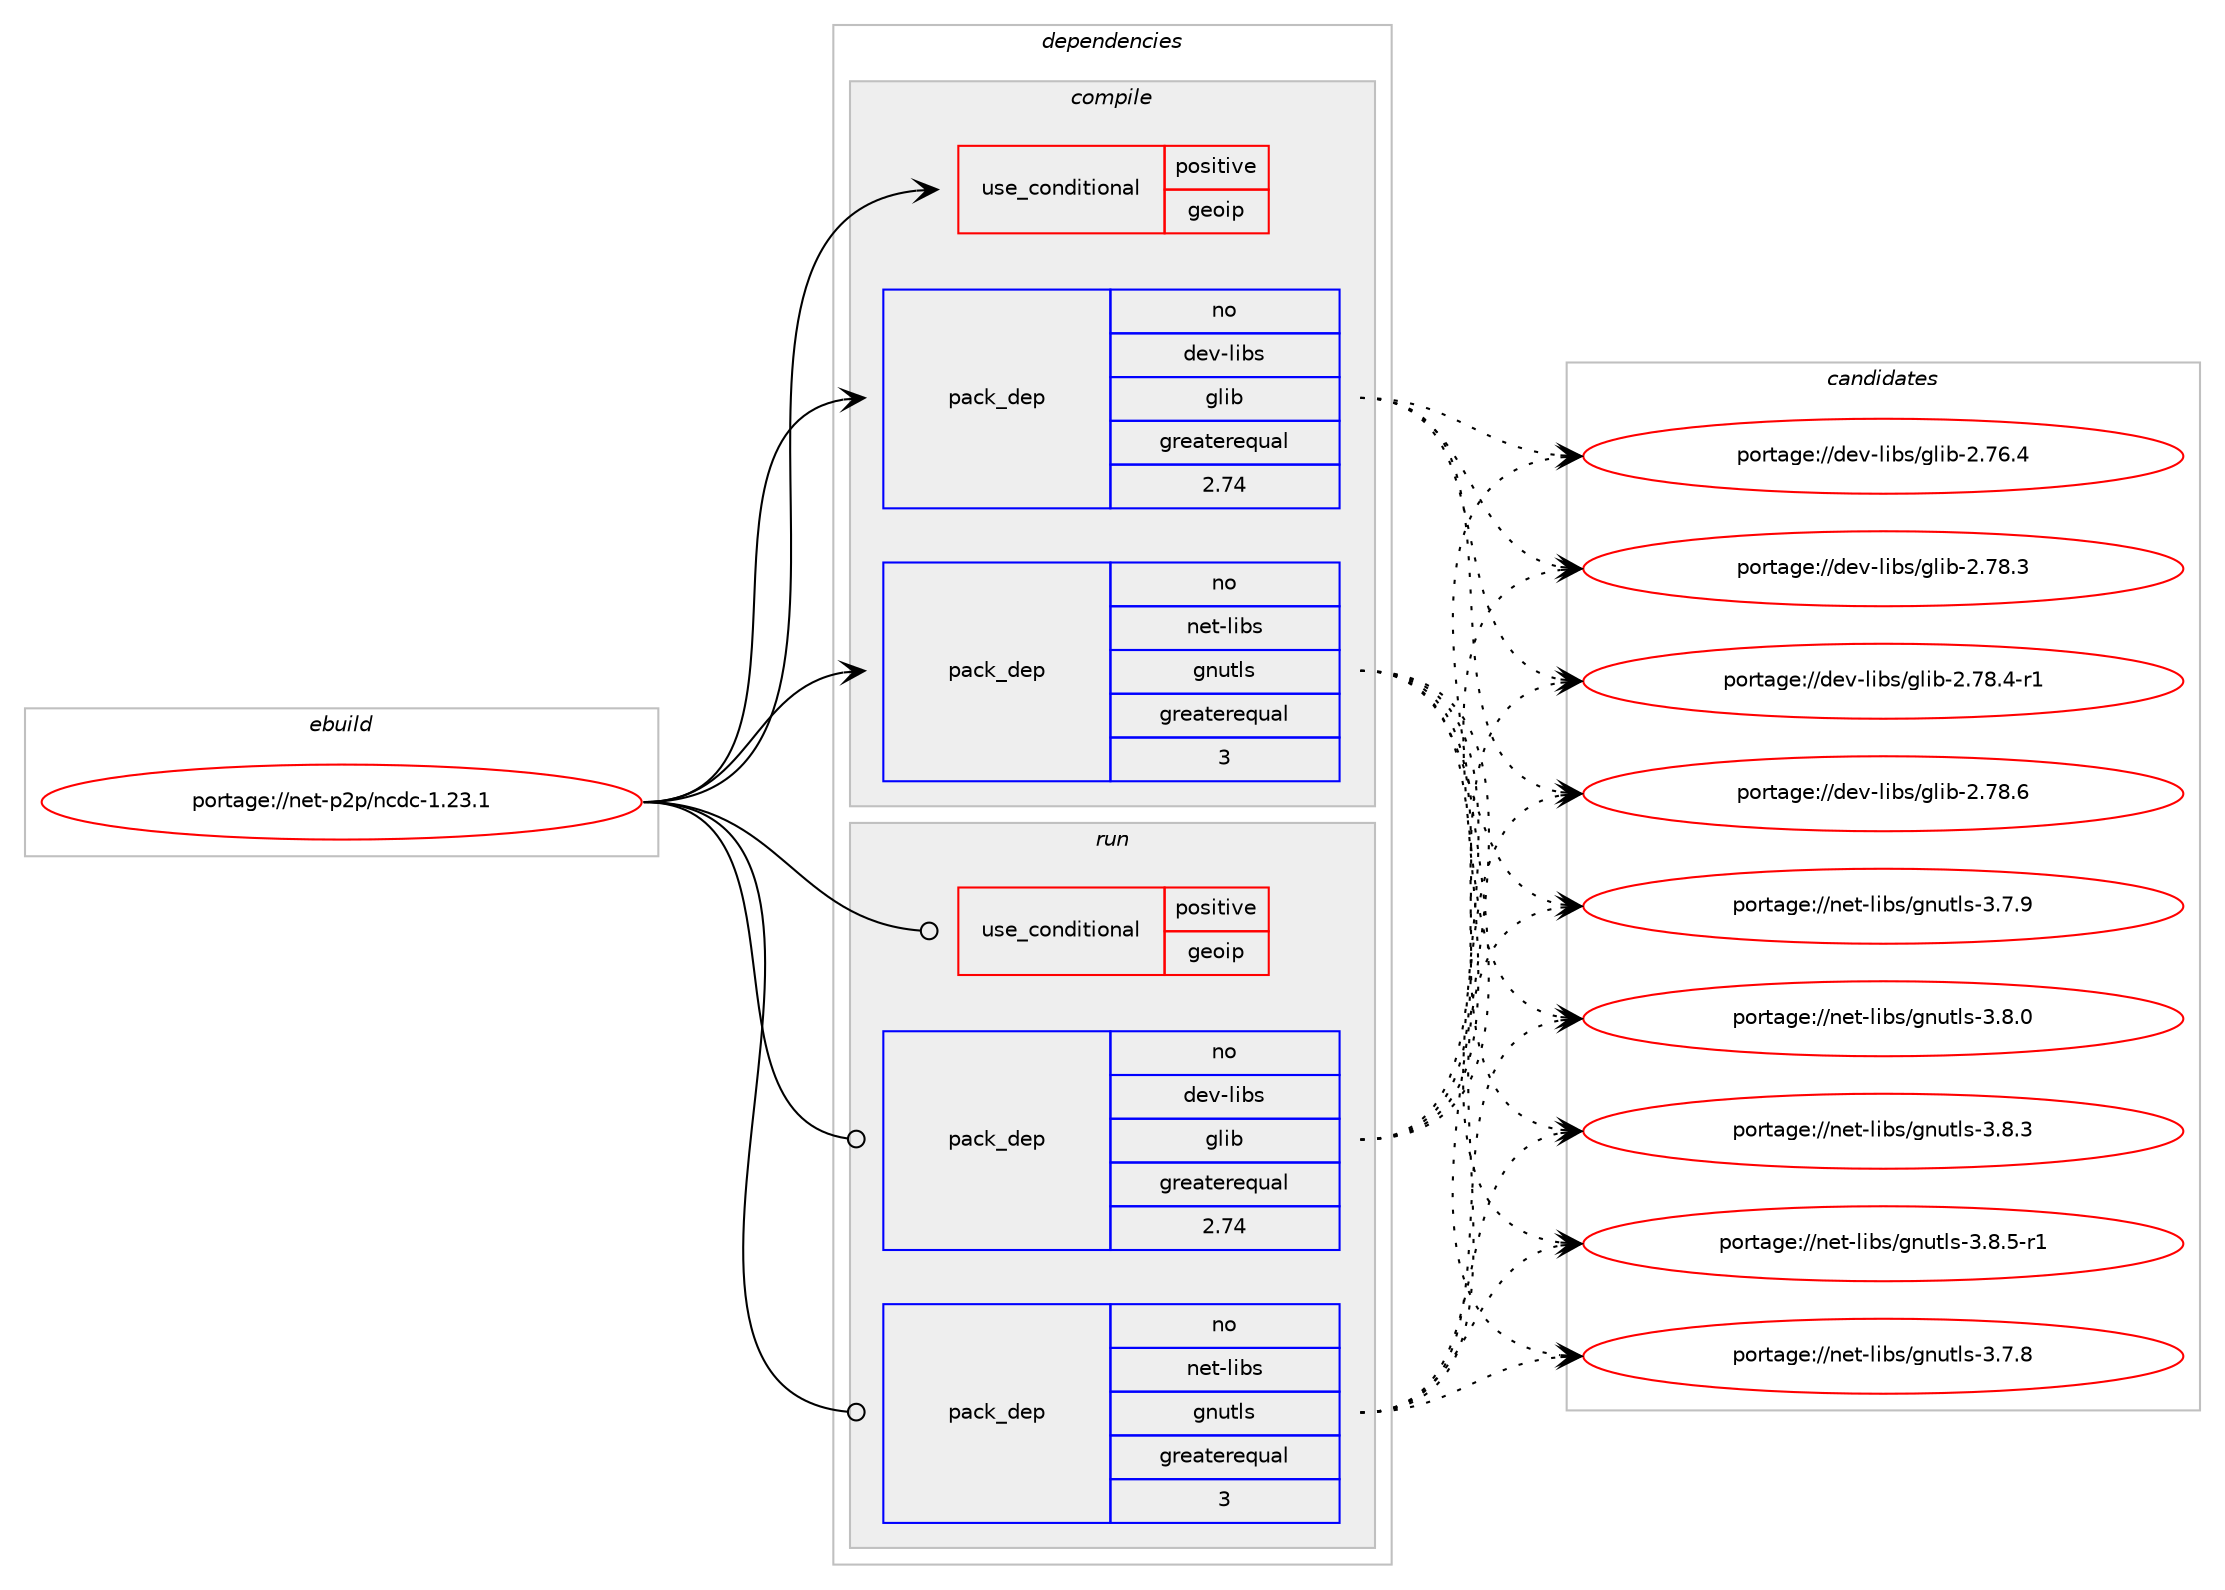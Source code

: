 digraph prolog {

# *************
# Graph options
# *************

newrank=true;
concentrate=true;
compound=true;
graph [rankdir=LR,fontname=Helvetica,fontsize=10,ranksep=1.5];#, ranksep=2.5, nodesep=0.2];
edge  [arrowhead=vee];
node  [fontname=Helvetica,fontsize=10];

# **********
# The ebuild
# **********

subgraph cluster_leftcol {
color=gray;
rank=same;
label=<<i>ebuild</i>>;
id [label="portage://net-p2p/ncdc-1.23.1", color=red, width=4, href="../net-p2p/ncdc-1.23.1.svg"];
}

# ****************
# The dependencies
# ****************

subgraph cluster_midcol {
color=gray;
label=<<i>dependencies</i>>;
subgraph cluster_compile {
fillcolor="#eeeeee";
style=filled;
label=<<i>compile</i>>;
subgraph cond98153 {
dependency193288 [label=<<TABLE BORDER="0" CELLBORDER="1" CELLSPACING="0" CELLPADDING="4"><TR><TD ROWSPAN="3" CELLPADDING="10">use_conditional</TD></TR><TR><TD>positive</TD></TR><TR><TD>geoip</TD></TR></TABLE>>, shape=none, color=red];
# *** BEGIN UNKNOWN DEPENDENCY TYPE (TODO) ***
# dependency193288 -> package_dependency(portage://net-p2p/ncdc-1.23.1,install,no,dev-libs,libmaxminddb,none,[,,],any_same_slot,[])
# *** END UNKNOWN DEPENDENCY TYPE (TODO) ***

}
id:e -> dependency193288:w [weight=20,style="solid",arrowhead="vee"];
# *** BEGIN UNKNOWN DEPENDENCY TYPE (TODO) ***
# id -> package_dependency(portage://net-p2p/ncdc-1.23.1,install,no,app-arch,bzip2,none,[,,],[],[])
# *** END UNKNOWN DEPENDENCY TYPE (TODO) ***

# *** BEGIN UNKNOWN DEPENDENCY TYPE (TODO) ***
# id -> package_dependency(portage://net-p2p/ncdc-1.23.1,install,no,dev-db,sqlite,none,[,,],[slot(3)],[])
# *** END UNKNOWN DEPENDENCY TYPE (TODO) ***

subgraph pack92441 {
dependency193289 [label=<<TABLE BORDER="0" CELLBORDER="1" CELLSPACING="0" CELLPADDING="4" WIDTH="220"><TR><TD ROWSPAN="6" CELLPADDING="30">pack_dep</TD></TR><TR><TD WIDTH="110">no</TD></TR><TR><TD>dev-libs</TD></TR><TR><TD>glib</TD></TR><TR><TD>greaterequal</TD></TR><TR><TD>2.74</TD></TR></TABLE>>, shape=none, color=blue];
}
id:e -> dependency193289:w [weight=20,style="solid",arrowhead="vee"];
subgraph pack92442 {
dependency193290 [label=<<TABLE BORDER="0" CELLBORDER="1" CELLSPACING="0" CELLPADDING="4" WIDTH="220"><TR><TD ROWSPAN="6" CELLPADDING="30">pack_dep</TD></TR><TR><TD WIDTH="110">no</TD></TR><TR><TD>net-libs</TD></TR><TR><TD>gnutls</TD></TR><TR><TD>greaterequal</TD></TR><TR><TD>3</TD></TR></TABLE>>, shape=none, color=blue];
}
id:e -> dependency193290:w [weight=20,style="solid",arrowhead="vee"];
# *** BEGIN UNKNOWN DEPENDENCY TYPE (TODO) ***
# id -> package_dependency(portage://net-p2p/ncdc-1.23.1,install,no,sys-libs,ncurses,none,[,,],any_same_slot,[use(enable(unicode),positive)])
# *** END UNKNOWN DEPENDENCY TYPE (TODO) ***

# *** BEGIN UNKNOWN DEPENDENCY TYPE (TODO) ***
# id -> package_dependency(portage://net-p2p/ncdc-1.23.1,install,no,sys-libs,zlib,none,[,,],[],[])
# *** END UNKNOWN DEPENDENCY TYPE (TODO) ***

}
subgraph cluster_compileandrun {
fillcolor="#eeeeee";
style=filled;
label=<<i>compile and run</i>>;
}
subgraph cluster_run {
fillcolor="#eeeeee";
style=filled;
label=<<i>run</i>>;
subgraph cond98154 {
dependency193291 [label=<<TABLE BORDER="0" CELLBORDER="1" CELLSPACING="0" CELLPADDING="4"><TR><TD ROWSPAN="3" CELLPADDING="10">use_conditional</TD></TR><TR><TD>positive</TD></TR><TR><TD>geoip</TD></TR></TABLE>>, shape=none, color=red];
# *** BEGIN UNKNOWN DEPENDENCY TYPE (TODO) ***
# dependency193291 -> package_dependency(portage://net-p2p/ncdc-1.23.1,run,no,dev-libs,libmaxminddb,none,[,,],any_same_slot,[])
# *** END UNKNOWN DEPENDENCY TYPE (TODO) ***

}
id:e -> dependency193291:w [weight=20,style="solid",arrowhead="odot"];
# *** BEGIN UNKNOWN DEPENDENCY TYPE (TODO) ***
# id -> package_dependency(portage://net-p2p/ncdc-1.23.1,run,no,app-arch,bzip2,none,[,,],[],[])
# *** END UNKNOWN DEPENDENCY TYPE (TODO) ***

# *** BEGIN UNKNOWN DEPENDENCY TYPE (TODO) ***
# id -> package_dependency(portage://net-p2p/ncdc-1.23.1,run,no,dev-db,sqlite,none,[,,],[slot(3)],[])
# *** END UNKNOWN DEPENDENCY TYPE (TODO) ***

subgraph pack92443 {
dependency193292 [label=<<TABLE BORDER="0" CELLBORDER="1" CELLSPACING="0" CELLPADDING="4" WIDTH="220"><TR><TD ROWSPAN="6" CELLPADDING="30">pack_dep</TD></TR><TR><TD WIDTH="110">no</TD></TR><TR><TD>dev-libs</TD></TR><TR><TD>glib</TD></TR><TR><TD>greaterequal</TD></TR><TR><TD>2.74</TD></TR></TABLE>>, shape=none, color=blue];
}
id:e -> dependency193292:w [weight=20,style="solid",arrowhead="odot"];
subgraph pack92444 {
dependency193293 [label=<<TABLE BORDER="0" CELLBORDER="1" CELLSPACING="0" CELLPADDING="4" WIDTH="220"><TR><TD ROWSPAN="6" CELLPADDING="30">pack_dep</TD></TR><TR><TD WIDTH="110">no</TD></TR><TR><TD>net-libs</TD></TR><TR><TD>gnutls</TD></TR><TR><TD>greaterequal</TD></TR><TR><TD>3</TD></TR></TABLE>>, shape=none, color=blue];
}
id:e -> dependency193293:w [weight=20,style="solid",arrowhead="odot"];
# *** BEGIN UNKNOWN DEPENDENCY TYPE (TODO) ***
# id -> package_dependency(portage://net-p2p/ncdc-1.23.1,run,no,sys-libs,ncurses,none,[,,],any_same_slot,[use(enable(unicode),positive)])
# *** END UNKNOWN DEPENDENCY TYPE (TODO) ***

# *** BEGIN UNKNOWN DEPENDENCY TYPE (TODO) ***
# id -> package_dependency(portage://net-p2p/ncdc-1.23.1,run,no,sys-libs,zlib,none,[,,],[],[])
# *** END UNKNOWN DEPENDENCY TYPE (TODO) ***

}
}

# **************
# The candidates
# **************

subgraph cluster_choices {
rank=same;
color=gray;
label=<<i>candidates</i>>;

subgraph choice92441 {
color=black;
nodesep=1;
choice1001011184510810598115471031081059845504655544652 [label="portage://dev-libs/glib-2.76.4", color=red, width=4,href="../dev-libs/glib-2.76.4.svg"];
choice1001011184510810598115471031081059845504655564651 [label="portage://dev-libs/glib-2.78.3", color=red, width=4,href="../dev-libs/glib-2.78.3.svg"];
choice10010111845108105981154710310810598455046555646524511449 [label="portage://dev-libs/glib-2.78.4-r1", color=red, width=4,href="../dev-libs/glib-2.78.4-r1.svg"];
choice1001011184510810598115471031081059845504655564654 [label="portage://dev-libs/glib-2.78.6", color=red, width=4,href="../dev-libs/glib-2.78.6.svg"];
dependency193289:e -> choice1001011184510810598115471031081059845504655544652:w [style=dotted,weight="100"];
dependency193289:e -> choice1001011184510810598115471031081059845504655564651:w [style=dotted,weight="100"];
dependency193289:e -> choice10010111845108105981154710310810598455046555646524511449:w [style=dotted,weight="100"];
dependency193289:e -> choice1001011184510810598115471031081059845504655564654:w [style=dotted,weight="100"];
}
subgraph choice92442 {
color=black;
nodesep=1;
choice110101116451081059811547103110117116108115455146554656 [label="portage://net-libs/gnutls-3.7.8", color=red, width=4,href="../net-libs/gnutls-3.7.8.svg"];
choice110101116451081059811547103110117116108115455146554657 [label="portage://net-libs/gnutls-3.7.9", color=red, width=4,href="../net-libs/gnutls-3.7.9.svg"];
choice110101116451081059811547103110117116108115455146564648 [label="portage://net-libs/gnutls-3.8.0", color=red, width=4,href="../net-libs/gnutls-3.8.0.svg"];
choice110101116451081059811547103110117116108115455146564651 [label="portage://net-libs/gnutls-3.8.3", color=red, width=4,href="../net-libs/gnutls-3.8.3.svg"];
choice1101011164510810598115471031101171161081154551465646534511449 [label="portage://net-libs/gnutls-3.8.5-r1", color=red, width=4,href="../net-libs/gnutls-3.8.5-r1.svg"];
dependency193290:e -> choice110101116451081059811547103110117116108115455146554656:w [style=dotted,weight="100"];
dependency193290:e -> choice110101116451081059811547103110117116108115455146554657:w [style=dotted,weight="100"];
dependency193290:e -> choice110101116451081059811547103110117116108115455146564648:w [style=dotted,weight="100"];
dependency193290:e -> choice110101116451081059811547103110117116108115455146564651:w [style=dotted,weight="100"];
dependency193290:e -> choice1101011164510810598115471031101171161081154551465646534511449:w [style=dotted,weight="100"];
}
subgraph choice92443 {
color=black;
nodesep=1;
choice1001011184510810598115471031081059845504655544652 [label="portage://dev-libs/glib-2.76.4", color=red, width=4,href="../dev-libs/glib-2.76.4.svg"];
choice1001011184510810598115471031081059845504655564651 [label="portage://dev-libs/glib-2.78.3", color=red, width=4,href="../dev-libs/glib-2.78.3.svg"];
choice10010111845108105981154710310810598455046555646524511449 [label="portage://dev-libs/glib-2.78.4-r1", color=red, width=4,href="../dev-libs/glib-2.78.4-r1.svg"];
choice1001011184510810598115471031081059845504655564654 [label="portage://dev-libs/glib-2.78.6", color=red, width=4,href="../dev-libs/glib-2.78.6.svg"];
dependency193292:e -> choice1001011184510810598115471031081059845504655544652:w [style=dotted,weight="100"];
dependency193292:e -> choice1001011184510810598115471031081059845504655564651:w [style=dotted,weight="100"];
dependency193292:e -> choice10010111845108105981154710310810598455046555646524511449:w [style=dotted,weight="100"];
dependency193292:e -> choice1001011184510810598115471031081059845504655564654:w [style=dotted,weight="100"];
}
subgraph choice92444 {
color=black;
nodesep=1;
choice110101116451081059811547103110117116108115455146554656 [label="portage://net-libs/gnutls-3.7.8", color=red, width=4,href="../net-libs/gnutls-3.7.8.svg"];
choice110101116451081059811547103110117116108115455146554657 [label="portage://net-libs/gnutls-3.7.9", color=red, width=4,href="../net-libs/gnutls-3.7.9.svg"];
choice110101116451081059811547103110117116108115455146564648 [label="portage://net-libs/gnutls-3.8.0", color=red, width=4,href="../net-libs/gnutls-3.8.0.svg"];
choice110101116451081059811547103110117116108115455146564651 [label="portage://net-libs/gnutls-3.8.3", color=red, width=4,href="../net-libs/gnutls-3.8.3.svg"];
choice1101011164510810598115471031101171161081154551465646534511449 [label="portage://net-libs/gnutls-3.8.5-r1", color=red, width=4,href="../net-libs/gnutls-3.8.5-r1.svg"];
dependency193293:e -> choice110101116451081059811547103110117116108115455146554656:w [style=dotted,weight="100"];
dependency193293:e -> choice110101116451081059811547103110117116108115455146554657:w [style=dotted,weight="100"];
dependency193293:e -> choice110101116451081059811547103110117116108115455146564648:w [style=dotted,weight="100"];
dependency193293:e -> choice110101116451081059811547103110117116108115455146564651:w [style=dotted,weight="100"];
dependency193293:e -> choice1101011164510810598115471031101171161081154551465646534511449:w [style=dotted,weight="100"];
}
}

}
